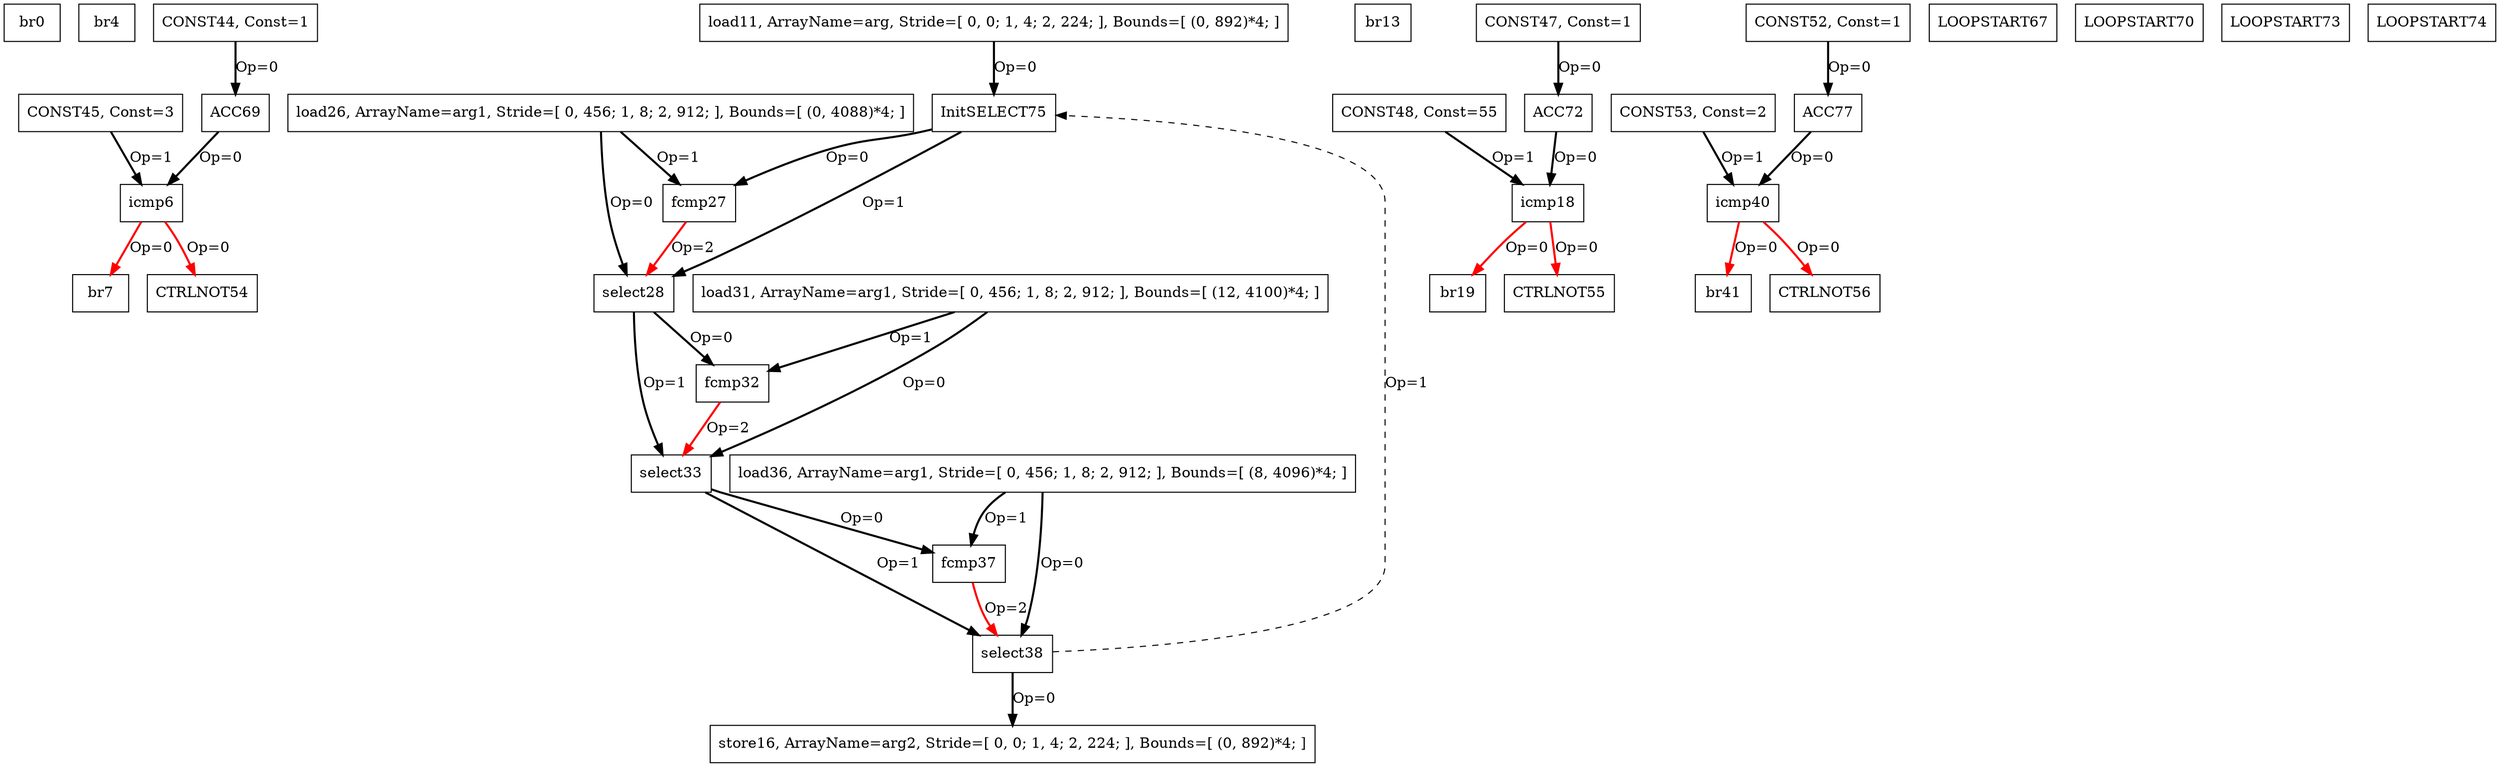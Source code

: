 Digraph G {
br0[label = "br0", shape = box, color = black];
br4[label = "br4", shape = box, color = black];
icmp6[label = "icmp6", shape = box, color = black];
br7[label = "br7", shape = box, color = black];
load11[label = "load11, ArrayName=arg, Stride=[ 0, 0; 1, 4; 2, 224; ], Bounds=[ (0, 892)*4; ]", shape = box, color = black];
br13[label = "br13", shape = box, color = black];
store16[label = "store16, ArrayName=arg2, Stride=[ 0, 0; 1, 4; 2, 224; ], Bounds=[ (0, 892)*4; ]", shape = box, color = black];
icmp18[label = "icmp18", shape = box, color = black];
br19[label = "br19", shape = box, color = black];
load26[label = "load26, ArrayName=arg1, Stride=[ 0, 456; 1, 8; 2, 912; ], Bounds=[ (0, 4088)*4; ]", shape = box, color = black];
fcmp27[label = "fcmp27", shape = box, color = black];
select28[label = "select28", shape = box, color = black];
load31[label = "load31, ArrayName=arg1, Stride=[ 0, 456; 1, 8; 2, 912; ], Bounds=[ (12, 4100)*4; ]", shape = box, color = black];
fcmp32[label = "fcmp32", shape = box, color = black];
select33[label = "select33", shape = box, color = black];
load36[label = "load36, ArrayName=arg1, Stride=[ 0, 456; 1, 8; 2, 912; ], Bounds=[ (8, 4096)*4; ]", shape = box, color = black];
fcmp37[label = "fcmp37", shape = box, color = black];
select38[label = "select38", shape = box, color = black];
icmp40[label = "icmp40", shape = box, color = black];
br41[label = "br41", shape = box, color = black];
CONST44[label = "CONST44, Const=1", shape = box, color = black];
CONST45[label = "CONST45, Const=3", shape = box, color = black];
CONST47[label = "CONST47, Const=1", shape = box, color = black];
CONST48[label = "CONST48, Const=55", shape = box, color = black];
CONST52[label = "CONST52, Const=1", shape = box, color = black];
CONST53[label = "CONST53, Const=2", shape = box, color = black];
CTRLNOT54[label = "CTRLNOT54", shape = box, color = black];
CTRLNOT55[label = "CTRLNOT55", shape = box, color = black];
CTRLNOT56[label = "CTRLNOT56", shape = box, color = black];
LOOPSTART67[label = "LOOPSTART67", shape = box, color = black];
ACC69[label = "ACC69", shape = box, color = black];
LOOPSTART70[label = "LOOPSTART70", shape = box, color = black];
ACC72[label = "ACC72", shape = box, color = black];
LOOPSTART73[label = "LOOPSTART73", shape = box, color = black];
LOOPSTART74[label = "LOOPSTART74", shape = box, color = black];
InitSELECT75[label = "InitSELECT75", shape = box, color = black];
ACC77[label = "ACC77", shape = box, color = black];
CONST45 -> icmp6[color = black, style = bold, label = "Op=1"];
icmp6 -> br7[color = red, style = bold, label = "Op=0"];
CONST48 -> icmp18[color = black, style = bold, label = "Op=1"];
icmp18 -> br19[color = red, style = bold, label = "Op=0"];
load26 -> select28[color = black, style = bold, label = "Op=0"];
load26 -> fcmp27[color = black, style = bold, label = "Op=1"];
fcmp27 -> select28[color = red, style = bold, label = "Op=2"];
select28 -> select33[color = black, style = bold, label = "Op=1"];
select28 -> fcmp32[color = black, style = bold, label = "Op=0"];
load31 -> select33[color = black, style = bold, label = "Op=0"];
load31 -> fcmp32[color = black, style = bold, label = "Op=1"];
fcmp32 -> select33[color = red, style = bold, label = "Op=2"];
select33 -> select38[color = black, style = bold, label = "Op=1"];
select33 -> fcmp37[color = black, style = bold, label = "Op=0"];
load36 -> select38[color = black, style = bold, label = "Op=0"];
load36 -> fcmp37[color = black, style = bold, label = "Op=1"];
fcmp37 -> select38[color = red, style = bold, label = "Op=2"];
CONST53 -> icmp40[color = black, style = bold, label = "Op=1"];
icmp40 -> br41[color = red, style = bold, label = "Op=0"];
icmp6 -> CTRLNOT54[color = red, style = bold, label = "Op=0"];
icmp18 -> CTRLNOT55[color = red, style = bold, label = "Op=0"];
icmp40 -> CTRLNOT56[color = red, style = bold, label = "Op=0"];
ACC69 -> icmp6[color = black, style = bold, label = "Op=0"];
ACC72 -> icmp18[color = black, style = bold, label = "Op=0"];
select38 -> store16[color = black, style = bold, label = "Op=0"];
load11 -> InitSELECT75[color = black, style = bold, label = "Op=0"];
select38 -> InitSELECT75[color = black, style = dashed, label = "Op=1"];
InitSELECT75 -> select28[color = black, style = bold, label = "Op=1"];
InitSELECT75 -> fcmp27[color = black, style = bold, label = "Op=0"];
ACC77 -> icmp40[color = black, style = bold, label = "Op=0"];
CONST44 -> ACC69[color = black, style = bold, label = "Op=0"];
CONST47 -> ACC72[color = black, style = bold, label = "Op=0"];
CONST52 -> ACC77[color = black, style = bold, label = "Op=0"];
}
